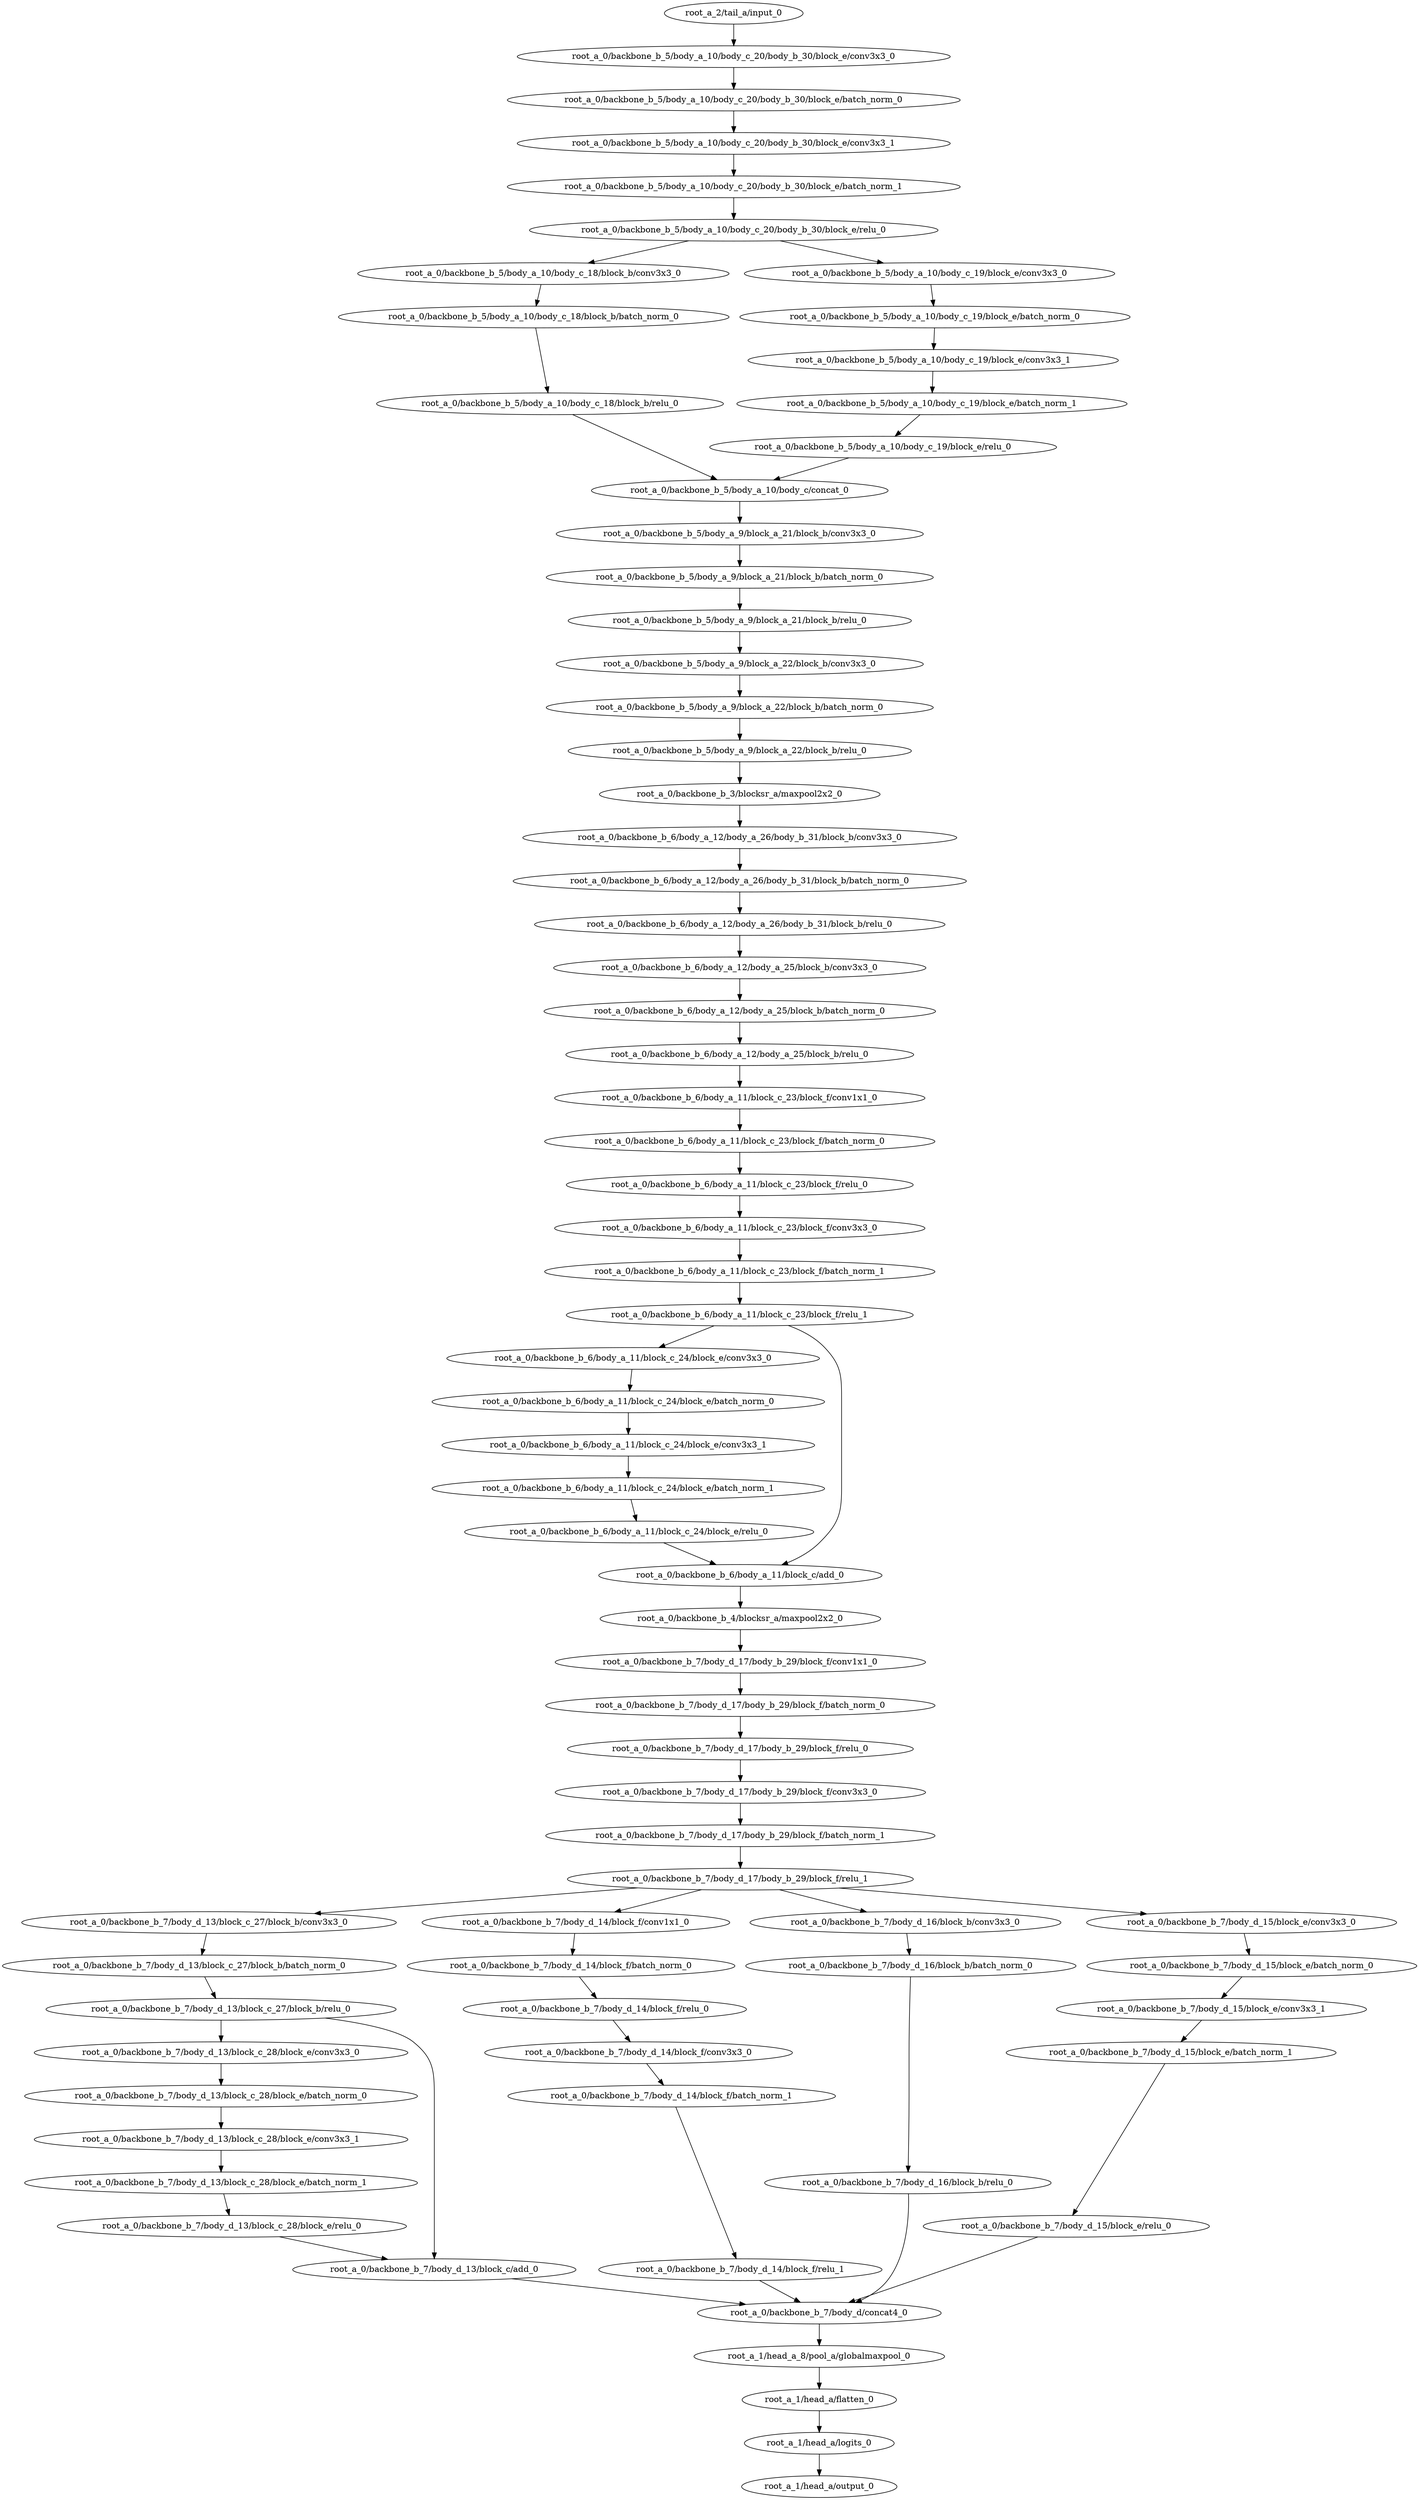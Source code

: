 digraph root_a {
	"root_a_2/tail_a/input_0"
	"root_a_0/backbone_b_5/body_a_10/body_c_20/body_b_30/block_e/conv3x3_0"
	"root_a_0/backbone_b_5/body_a_10/body_c_20/body_b_30/block_e/batch_norm_0"
	"root_a_0/backbone_b_5/body_a_10/body_c_20/body_b_30/block_e/conv3x3_1"
	"root_a_0/backbone_b_5/body_a_10/body_c_20/body_b_30/block_e/batch_norm_1"
	"root_a_0/backbone_b_5/body_a_10/body_c_20/body_b_30/block_e/relu_0"
	"root_a_0/backbone_b_5/body_a_10/body_c_18/block_b/conv3x3_0"
	"root_a_0/backbone_b_5/body_a_10/body_c_18/block_b/batch_norm_0"
	"root_a_0/backbone_b_5/body_a_10/body_c_18/block_b/relu_0"
	"root_a_0/backbone_b_5/body_a_10/body_c_19/block_e/conv3x3_0"
	"root_a_0/backbone_b_5/body_a_10/body_c_19/block_e/batch_norm_0"
	"root_a_0/backbone_b_5/body_a_10/body_c_19/block_e/conv3x3_1"
	"root_a_0/backbone_b_5/body_a_10/body_c_19/block_e/batch_norm_1"
	"root_a_0/backbone_b_5/body_a_10/body_c_19/block_e/relu_0"
	"root_a_0/backbone_b_5/body_a_10/body_c/concat_0"
	"root_a_0/backbone_b_5/body_a_9/block_a_21/block_b/conv3x3_0"
	"root_a_0/backbone_b_5/body_a_9/block_a_21/block_b/batch_norm_0"
	"root_a_0/backbone_b_5/body_a_9/block_a_21/block_b/relu_0"
	"root_a_0/backbone_b_5/body_a_9/block_a_22/block_b/conv3x3_0"
	"root_a_0/backbone_b_5/body_a_9/block_a_22/block_b/batch_norm_0"
	"root_a_0/backbone_b_5/body_a_9/block_a_22/block_b/relu_0"
	"root_a_0/backbone_b_3/blocksr_a/maxpool2x2_0"
	"root_a_0/backbone_b_6/body_a_12/body_a_26/body_b_31/block_b/conv3x3_0"
	"root_a_0/backbone_b_6/body_a_12/body_a_26/body_b_31/block_b/batch_norm_0"
	"root_a_0/backbone_b_6/body_a_12/body_a_26/body_b_31/block_b/relu_0"
	"root_a_0/backbone_b_6/body_a_12/body_a_25/block_b/conv3x3_0"
	"root_a_0/backbone_b_6/body_a_12/body_a_25/block_b/batch_norm_0"
	"root_a_0/backbone_b_6/body_a_12/body_a_25/block_b/relu_0"
	"root_a_0/backbone_b_6/body_a_11/block_c_23/block_f/conv1x1_0"
	"root_a_0/backbone_b_6/body_a_11/block_c_23/block_f/batch_norm_0"
	"root_a_0/backbone_b_6/body_a_11/block_c_23/block_f/relu_0"
	"root_a_0/backbone_b_6/body_a_11/block_c_23/block_f/conv3x3_0"
	"root_a_0/backbone_b_6/body_a_11/block_c_23/block_f/batch_norm_1"
	"root_a_0/backbone_b_6/body_a_11/block_c_23/block_f/relu_1"
	"root_a_0/backbone_b_6/body_a_11/block_c_24/block_e/conv3x3_0"
	"root_a_0/backbone_b_6/body_a_11/block_c_24/block_e/batch_norm_0"
	"root_a_0/backbone_b_6/body_a_11/block_c_24/block_e/conv3x3_1"
	"root_a_0/backbone_b_6/body_a_11/block_c_24/block_e/batch_norm_1"
	"root_a_0/backbone_b_6/body_a_11/block_c_24/block_e/relu_0"
	"root_a_0/backbone_b_6/body_a_11/block_c/add_0"
	"root_a_0/backbone_b_4/blocksr_a/maxpool2x2_0"
	"root_a_0/backbone_b_7/body_d_17/body_b_29/block_f/conv1x1_0"
	"root_a_0/backbone_b_7/body_d_17/body_b_29/block_f/batch_norm_0"
	"root_a_0/backbone_b_7/body_d_17/body_b_29/block_f/relu_0"
	"root_a_0/backbone_b_7/body_d_17/body_b_29/block_f/conv3x3_0"
	"root_a_0/backbone_b_7/body_d_17/body_b_29/block_f/batch_norm_1"
	"root_a_0/backbone_b_7/body_d_17/body_b_29/block_f/relu_1"
	"root_a_0/backbone_b_7/body_d_13/block_c_27/block_b/conv3x3_0"
	"root_a_0/backbone_b_7/body_d_13/block_c_27/block_b/batch_norm_0"
	"root_a_0/backbone_b_7/body_d_13/block_c_27/block_b/relu_0"
	"root_a_0/backbone_b_7/body_d_13/block_c_28/block_e/conv3x3_0"
	"root_a_0/backbone_b_7/body_d_13/block_c_28/block_e/batch_norm_0"
	"root_a_0/backbone_b_7/body_d_13/block_c_28/block_e/conv3x3_1"
	"root_a_0/backbone_b_7/body_d_13/block_c_28/block_e/batch_norm_1"
	"root_a_0/backbone_b_7/body_d_13/block_c_28/block_e/relu_0"
	"root_a_0/backbone_b_7/body_d_13/block_c/add_0"
	"root_a_0/backbone_b_7/body_d_14/block_f/conv1x1_0"
	"root_a_0/backbone_b_7/body_d_14/block_f/batch_norm_0"
	"root_a_0/backbone_b_7/body_d_14/block_f/relu_0"
	"root_a_0/backbone_b_7/body_d_14/block_f/conv3x3_0"
	"root_a_0/backbone_b_7/body_d_14/block_f/batch_norm_1"
	"root_a_0/backbone_b_7/body_d_14/block_f/relu_1"
	"root_a_0/backbone_b_7/body_d_16/block_b/conv3x3_0"
	"root_a_0/backbone_b_7/body_d_16/block_b/batch_norm_0"
	"root_a_0/backbone_b_7/body_d_16/block_b/relu_0"
	"root_a_0/backbone_b_7/body_d_15/block_e/conv3x3_0"
	"root_a_0/backbone_b_7/body_d_15/block_e/batch_norm_0"
	"root_a_0/backbone_b_7/body_d_15/block_e/conv3x3_1"
	"root_a_0/backbone_b_7/body_d_15/block_e/batch_norm_1"
	"root_a_0/backbone_b_7/body_d_15/block_e/relu_0"
	"root_a_0/backbone_b_7/body_d/concat4_0"
	"root_a_1/head_a_8/pool_a/globalmaxpool_0"
	"root_a_1/head_a/flatten_0"
	"root_a_1/head_a/logits_0"
	"root_a_1/head_a/output_0"

	"root_a_2/tail_a/input_0" -> "root_a_0/backbone_b_5/body_a_10/body_c_20/body_b_30/block_e/conv3x3_0"
	"root_a_0/backbone_b_5/body_a_10/body_c_20/body_b_30/block_e/conv3x3_0" -> "root_a_0/backbone_b_5/body_a_10/body_c_20/body_b_30/block_e/batch_norm_0"
	"root_a_0/backbone_b_5/body_a_10/body_c_20/body_b_30/block_e/batch_norm_0" -> "root_a_0/backbone_b_5/body_a_10/body_c_20/body_b_30/block_e/conv3x3_1"
	"root_a_0/backbone_b_5/body_a_10/body_c_20/body_b_30/block_e/conv3x3_1" -> "root_a_0/backbone_b_5/body_a_10/body_c_20/body_b_30/block_e/batch_norm_1"
	"root_a_0/backbone_b_5/body_a_10/body_c_20/body_b_30/block_e/batch_norm_1" -> "root_a_0/backbone_b_5/body_a_10/body_c_20/body_b_30/block_e/relu_0"
	"root_a_0/backbone_b_5/body_a_10/body_c_20/body_b_30/block_e/relu_0" -> "root_a_0/backbone_b_5/body_a_10/body_c_18/block_b/conv3x3_0"
	"root_a_0/backbone_b_5/body_a_10/body_c_18/block_b/conv3x3_0" -> "root_a_0/backbone_b_5/body_a_10/body_c_18/block_b/batch_norm_0"
	"root_a_0/backbone_b_5/body_a_10/body_c_18/block_b/batch_norm_0" -> "root_a_0/backbone_b_5/body_a_10/body_c_18/block_b/relu_0"
	"root_a_0/backbone_b_5/body_a_10/body_c_20/body_b_30/block_e/relu_0" -> "root_a_0/backbone_b_5/body_a_10/body_c_19/block_e/conv3x3_0"
	"root_a_0/backbone_b_5/body_a_10/body_c_19/block_e/conv3x3_0" -> "root_a_0/backbone_b_5/body_a_10/body_c_19/block_e/batch_norm_0"
	"root_a_0/backbone_b_5/body_a_10/body_c_19/block_e/batch_norm_0" -> "root_a_0/backbone_b_5/body_a_10/body_c_19/block_e/conv3x3_1"
	"root_a_0/backbone_b_5/body_a_10/body_c_19/block_e/conv3x3_1" -> "root_a_0/backbone_b_5/body_a_10/body_c_19/block_e/batch_norm_1"
	"root_a_0/backbone_b_5/body_a_10/body_c_19/block_e/batch_norm_1" -> "root_a_0/backbone_b_5/body_a_10/body_c_19/block_e/relu_0"
	"root_a_0/backbone_b_5/body_a_10/body_c_18/block_b/relu_0" -> "root_a_0/backbone_b_5/body_a_10/body_c/concat_0"
	"root_a_0/backbone_b_5/body_a_10/body_c_19/block_e/relu_0" -> "root_a_0/backbone_b_5/body_a_10/body_c/concat_0"
	"root_a_0/backbone_b_5/body_a_10/body_c/concat_0" -> "root_a_0/backbone_b_5/body_a_9/block_a_21/block_b/conv3x3_0"
	"root_a_0/backbone_b_5/body_a_9/block_a_21/block_b/conv3x3_0" -> "root_a_0/backbone_b_5/body_a_9/block_a_21/block_b/batch_norm_0"
	"root_a_0/backbone_b_5/body_a_9/block_a_21/block_b/batch_norm_0" -> "root_a_0/backbone_b_5/body_a_9/block_a_21/block_b/relu_0"
	"root_a_0/backbone_b_5/body_a_9/block_a_21/block_b/relu_0" -> "root_a_0/backbone_b_5/body_a_9/block_a_22/block_b/conv3x3_0"
	"root_a_0/backbone_b_5/body_a_9/block_a_22/block_b/conv3x3_0" -> "root_a_0/backbone_b_5/body_a_9/block_a_22/block_b/batch_norm_0"
	"root_a_0/backbone_b_5/body_a_9/block_a_22/block_b/batch_norm_0" -> "root_a_0/backbone_b_5/body_a_9/block_a_22/block_b/relu_0"
	"root_a_0/backbone_b_5/body_a_9/block_a_22/block_b/relu_0" -> "root_a_0/backbone_b_3/blocksr_a/maxpool2x2_0"
	"root_a_0/backbone_b_3/blocksr_a/maxpool2x2_0" -> "root_a_0/backbone_b_6/body_a_12/body_a_26/body_b_31/block_b/conv3x3_0"
	"root_a_0/backbone_b_6/body_a_12/body_a_26/body_b_31/block_b/conv3x3_0" -> "root_a_0/backbone_b_6/body_a_12/body_a_26/body_b_31/block_b/batch_norm_0"
	"root_a_0/backbone_b_6/body_a_12/body_a_26/body_b_31/block_b/batch_norm_0" -> "root_a_0/backbone_b_6/body_a_12/body_a_26/body_b_31/block_b/relu_0"
	"root_a_0/backbone_b_6/body_a_12/body_a_26/body_b_31/block_b/relu_0" -> "root_a_0/backbone_b_6/body_a_12/body_a_25/block_b/conv3x3_0"
	"root_a_0/backbone_b_6/body_a_12/body_a_25/block_b/conv3x3_0" -> "root_a_0/backbone_b_6/body_a_12/body_a_25/block_b/batch_norm_0"
	"root_a_0/backbone_b_6/body_a_12/body_a_25/block_b/batch_norm_0" -> "root_a_0/backbone_b_6/body_a_12/body_a_25/block_b/relu_0"
	"root_a_0/backbone_b_6/body_a_12/body_a_25/block_b/relu_0" -> "root_a_0/backbone_b_6/body_a_11/block_c_23/block_f/conv1x1_0"
	"root_a_0/backbone_b_6/body_a_11/block_c_23/block_f/conv1x1_0" -> "root_a_0/backbone_b_6/body_a_11/block_c_23/block_f/batch_norm_0"
	"root_a_0/backbone_b_6/body_a_11/block_c_23/block_f/batch_norm_0" -> "root_a_0/backbone_b_6/body_a_11/block_c_23/block_f/relu_0"
	"root_a_0/backbone_b_6/body_a_11/block_c_23/block_f/relu_0" -> "root_a_0/backbone_b_6/body_a_11/block_c_23/block_f/conv3x3_0"
	"root_a_0/backbone_b_6/body_a_11/block_c_23/block_f/conv3x3_0" -> "root_a_0/backbone_b_6/body_a_11/block_c_23/block_f/batch_norm_1"
	"root_a_0/backbone_b_6/body_a_11/block_c_23/block_f/batch_norm_1" -> "root_a_0/backbone_b_6/body_a_11/block_c_23/block_f/relu_1"
	"root_a_0/backbone_b_6/body_a_11/block_c_23/block_f/relu_1" -> "root_a_0/backbone_b_6/body_a_11/block_c_24/block_e/conv3x3_0"
	"root_a_0/backbone_b_6/body_a_11/block_c_24/block_e/conv3x3_0" -> "root_a_0/backbone_b_6/body_a_11/block_c_24/block_e/batch_norm_0"
	"root_a_0/backbone_b_6/body_a_11/block_c_24/block_e/batch_norm_0" -> "root_a_0/backbone_b_6/body_a_11/block_c_24/block_e/conv3x3_1"
	"root_a_0/backbone_b_6/body_a_11/block_c_24/block_e/conv3x3_1" -> "root_a_0/backbone_b_6/body_a_11/block_c_24/block_e/batch_norm_1"
	"root_a_0/backbone_b_6/body_a_11/block_c_24/block_e/batch_norm_1" -> "root_a_0/backbone_b_6/body_a_11/block_c_24/block_e/relu_0"
	"root_a_0/backbone_b_6/body_a_11/block_c_23/block_f/relu_1" -> "root_a_0/backbone_b_6/body_a_11/block_c/add_0"
	"root_a_0/backbone_b_6/body_a_11/block_c_24/block_e/relu_0" -> "root_a_0/backbone_b_6/body_a_11/block_c/add_0"
	"root_a_0/backbone_b_6/body_a_11/block_c/add_0" -> "root_a_0/backbone_b_4/blocksr_a/maxpool2x2_0"
	"root_a_0/backbone_b_4/blocksr_a/maxpool2x2_0" -> "root_a_0/backbone_b_7/body_d_17/body_b_29/block_f/conv1x1_0"
	"root_a_0/backbone_b_7/body_d_17/body_b_29/block_f/conv1x1_0" -> "root_a_0/backbone_b_7/body_d_17/body_b_29/block_f/batch_norm_0"
	"root_a_0/backbone_b_7/body_d_17/body_b_29/block_f/batch_norm_0" -> "root_a_0/backbone_b_7/body_d_17/body_b_29/block_f/relu_0"
	"root_a_0/backbone_b_7/body_d_17/body_b_29/block_f/relu_0" -> "root_a_0/backbone_b_7/body_d_17/body_b_29/block_f/conv3x3_0"
	"root_a_0/backbone_b_7/body_d_17/body_b_29/block_f/conv3x3_0" -> "root_a_0/backbone_b_7/body_d_17/body_b_29/block_f/batch_norm_1"
	"root_a_0/backbone_b_7/body_d_17/body_b_29/block_f/batch_norm_1" -> "root_a_0/backbone_b_7/body_d_17/body_b_29/block_f/relu_1"
	"root_a_0/backbone_b_7/body_d_17/body_b_29/block_f/relu_1" -> "root_a_0/backbone_b_7/body_d_13/block_c_27/block_b/conv3x3_0"
	"root_a_0/backbone_b_7/body_d_13/block_c_27/block_b/conv3x3_0" -> "root_a_0/backbone_b_7/body_d_13/block_c_27/block_b/batch_norm_0"
	"root_a_0/backbone_b_7/body_d_13/block_c_27/block_b/batch_norm_0" -> "root_a_0/backbone_b_7/body_d_13/block_c_27/block_b/relu_0"
	"root_a_0/backbone_b_7/body_d_13/block_c_27/block_b/relu_0" -> "root_a_0/backbone_b_7/body_d_13/block_c_28/block_e/conv3x3_0"
	"root_a_0/backbone_b_7/body_d_13/block_c_28/block_e/conv3x3_0" -> "root_a_0/backbone_b_7/body_d_13/block_c_28/block_e/batch_norm_0"
	"root_a_0/backbone_b_7/body_d_13/block_c_28/block_e/batch_norm_0" -> "root_a_0/backbone_b_7/body_d_13/block_c_28/block_e/conv3x3_1"
	"root_a_0/backbone_b_7/body_d_13/block_c_28/block_e/conv3x3_1" -> "root_a_0/backbone_b_7/body_d_13/block_c_28/block_e/batch_norm_1"
	"root_a_0/backbone_b_7/body_d_13/block_c_28/block_e/batch_norm_1" -> "root_a_0/backbone_b_7/body_d_13/block_c_28/block_e/relu_0"
	"root_a_0/backbone_b_7/body_d_13/block_c_27/block_b/relu_0" -> "root_a_0/backbone_b_7/body_d_13/block_c/add_0"
	"root_a_0/backbone_b_7/body_d_13/block_c_28/block_e/relu_0" -> "root_a_0/backbone_b_7/body_d_13/block_c/add_0"
	"root_a_0/backbone_b_7/body_d_17/body_b_29/block_f/relu_1" -> "root_a_0/backbone_b_7/body_d_14/block_f/conv1x1_0"
	"root_a_0/backbone_b_7/body_d_14/block_f/conv1x1_0" -> "root_a_0/backbone_b_7/body_d_14/block_f/batch_norm_0"
	"root_a_0/backbone_b_7/body_d_14/block_f/batch_norm_0" -> "root_a_0/backbone_b_7/body_d_14/block_f/relu_0"
	"root_a_0/backbone_b_7/body_d_14/block_f/relu_0" -> "root_a_0/backbone_b_7/body_d_14/block_f/conv3x3_0"
	"root_a_0/backbone_b_7/body_d_14/block_f/conv3x3_0" -> "root_a_0/backbone_b_7/body_d_14/block_f/batch_norm_1"
	"root_a_0/backbone_b_7/body_d_14/block_f/batch_norm_1" -> "root_a_0/backbone_b_7/body_d_14/block_f/relu_1"
	"root_a_0/backbone_b_7/body_d_17/body_b_29/block_f/relu_1" -> "root_a_0/backbone_b_7/body_d_16/block_b/conv3x3_0"
	"root_a_0/backbone_b_7/body_d_16/block_b/conv3x3_0" -> "root_a_0/backbone_b_7/body_d_16/block_b/batch_norm_0"
	"root_a_0/backbone_b_7/body_d_16/block_b/batch_norm_0" -> "root_a_0/backbone_b_7/body_d_16/block_b/relu_0"
	"root_a_0/backbone_b_7/body_d_17/body_b_29/block_f/relu_1" -> "root_a_0/backbone_b_7/body_d_15/block_e/conv3x3_0"
	"root_a_0/backbone_b_7/body_d_15/block_e/conv3x3_0" -> "root_a_0/backbone_b_7/body_d_15/block_e/batch_norm_0"
	"root_a_0/backbone_b_7/body_d_15/block_e/batch_norm_0" -> "root_a_0/backbone_b_7/body_d_15/block_e/conv3x3_1"
	"root_a_0/backbone_b_7/body_d_15/block_e/conv3x3_1" -> "root_a_0/backbone_b_7/body_d_15/block_e/batch_norm_1"
	"root_a_0/backbone_b_7/body_d_15/block_e/batch_norm_1" -> "root_a_0/backbone_b_7/body_d_15/block_e/relu_0"
	"root_a_0/backbone_b_7/body_d_13/block_c/add_0" -> "root_a_0/backbone_b_7/body_d/concat4_0"
	"root_a_0/backbone_b_7/body_d_14/block_f/relu_1" -> "root_a_0/backbone_b_7/body_d/concat4_0"
	"root_a_0/backbone_b_7/body_d_16/block_b/relu_0" -> "root_a_0/backbone_b_7/body_d/concat4_0"
	"root_a_0/backbone_b_7/body_d_15/block_e/relu_0" -> "root_a_0/backbone_b_7/body_d/concat4_0"
	"root_a_0/backbone_b_7/body_d/concat4_0" -> "root_a_1/head_a_8/pool_a/globalmaxpool_0"
	"root_a_1/head_a_8/pool_a/globalmaxpool_0" -> "root_a_1/head_a/flatten_0"
	"root_a_1/head_a/flatten_0" -> "root_a_1/head_a/logits_0"
	"root_a_1/head_a/logits_0" -> "root_a_1/head_a/output_0"

}